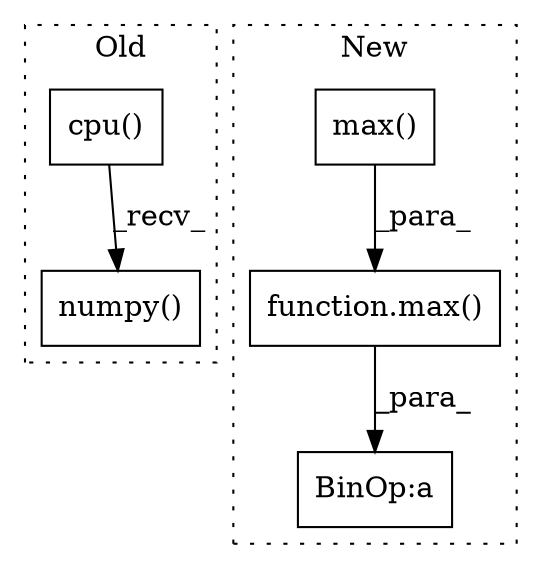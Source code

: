 digraph G {
subgraph cluster0 {
1 [label="numpy()" a="75" s="2335" l="61" shape="box"];
3 [label="cpu()" a="75" s="2335" l="53" shape="box"];
label = "Old";
style="dotted";
}
subgraph cluster1 {
2 [label="function.max()" a="75" s="2222,2279" l="4,1" shape="box"];
4 [label="BinOp:a" a="82" s="2280" l="3" shape="box"];
5 [label="max()" a="75" s="2226" l="16" shape="box"];
label = "New";
style="dotted";
}
2 -> 4 [label="_para_"];
3 -> 1 [label="_recv_"];
5 -> 2 [label="_para_"];
}